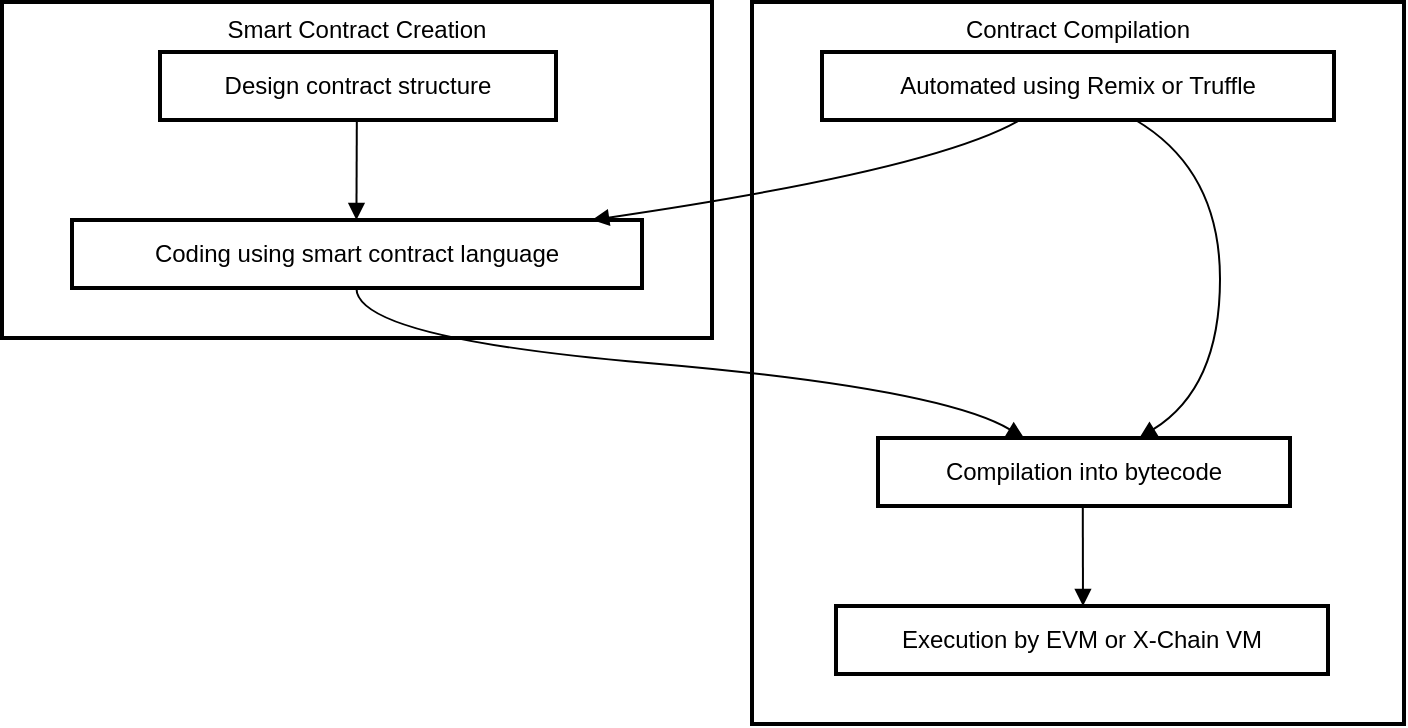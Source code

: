 <mxfile version="21.2.7" type="github">
  <diagram name="Page-1" id="uM1GbfgmnXlb_0mZn4O3">
    <mxGraphModel>
      <root>
        <mxCell id="0" />
        <mxCell id="1" parent="0" />
        <mxCell id="2" value="Contract Compilation" style="whiteSpace=wrap;strokeWidth=2;verticalAlign=top;" vertex="1" parent="1">
          <mxGeometry x="375" width="326" height="361" as="geometry" />
        </mxCell>
        <mxCell id="3" value="Compilation into bytecode" style="whiteSpace=wrap;strokeWidth=2;" vertex="1" parent="1">
          <mxGeometry x="438" y="218" width="206" height="34" as="geometry" />
        </mxCell>
        <mxCell id="4" value="Execution by EVM or X-Chain VM" style="whiteSpace=wrap;strokeWidth=2;" vertex="1" parent="1">
          <mxGeometry x="417" y="302" width="246" height="34" as="geometry" />
        </mxCell>
        <mxCell id="5" value="Automated using Remix or Truffle" style="whiteSpace=wrap;strokeWidth=2;" vertex="1" parent="1">
          <mxGeometry x="410" y="25" width="256" height="34" as="geometry" />
        </mxCell>
        <mxCell id="6" value="Smart Contract Creation" style="whiteSpace=wrap;strokeWidth=2;verticalAlign=top;" vertex="1" parent="1">
          <mxGeometry width="355" height="168" as="geometry" />
        </mxCell>
        <mxCell id="7" value="Design contract structure" style="whiteSpace=wrap;strokeWidth=2;" vertex="1" parent="1">
          <mxGeometry x="79" y="25" width="198" height="34" as="geometry" />
        </mxCell>
        <mxCell id="8" value="Coding using smart contract language" style="whiteSpace=wrap;strokeWidth=2;" vertex="1" parent="1">
          <mxGeometry x="35" y="109" width="285" height="34" as="geometry" />
        </mxCell>
        <mxCell id="9" value="" style="curved=1;startArrow=none;endArrow=block;exitX=0.497;exitY=1.003;entryX=0.499;entryY=0.003;" edge="1" parent="1" source="7" target="8">
          <mxGeometry relative="1" as="geometry">
            <Array as="points" />
          </mxGeometry>
        </mxCell>
        <mxCell id="10" value="" style="curved=1;startArrow=none;endArrow=block;exitX=0.499;exitY=1.005;entryX=0.356;entryY=0.005;" edge="1" parent="1" source="8" target="3">
          <mxGeometry relative="1" as="geometry">
            <Array as="points">
              <mxPoint x="177" y="168" />
              <mxPoint x="469" y="193" />
            </Array>
          </mxGeometry>
        </mxCell>
        <mxCell id="11" value="" style="curved=1;startArrow=none;endArrow=block;exitX=0.497;exitY=1.008;entryX=0.502;entryY=0.008;" edge="1" parent="1" source="3" target="4">
          <mxGeometry relative="1" as="geometry">
            <Array as="points" />
          </mxGeometry>
        </mxCell>
        <mxCell id="12" value="" style="curved=1;startArrow=none;endArrow=block;exitX=0.386;exitY=1.003;entryX=0.91;entryY=0.003;" edge="1" parent="1" source="5" target="8">
          <mxGeometry relative="1" as="geometry">
            <Array as="points">
              <mxPoint x="466" y="84" />
            </Array>
          </mxGeometry>
        </mxCell>
        <mxCell id="13" value="" style="curved=1;startArrow=none;endArrow=block;exitX=0.613;exitY=1.003;entryX=0.633;entryY=0.005;" edge="1" parent="1" source="5" target="3">
          <mxGeometry relative="1" as="geometry">
            <Array as="points">
              <mxPoint x="609" y="84" />
              <mxPoint x="609" y="193" />
            </Array>
          </mxGeometry>
        </mxCell>
      </root>
    </mxGraphModel>
  </diagram>
</mxfile>
